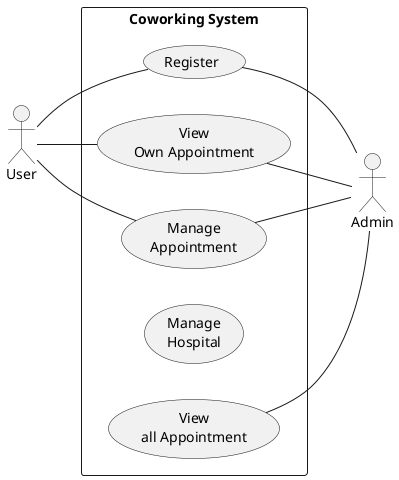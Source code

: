 @startuml Coworking System Use Case Diagram
left to right direction
actor "User" as user
rectangle "Coworking System" as CoworkingSystem {    
    usecase "Register" as register
    usecase "View\nOwn Appointment" as viewAppoint
    usecase "Manage\nAppointment" as manageAppt
    usecase "Manage\nHospital" as manageHospital
    usecase "View\nall Appointment" as manageCoworking
}

user -- register
user -- viewAppoint
user -- manageAppt

actor "Admin" as admin
register -- admin
manageCoworking -- admin
manageAppt -- admin
viewAppoint -- admin

@enduml
